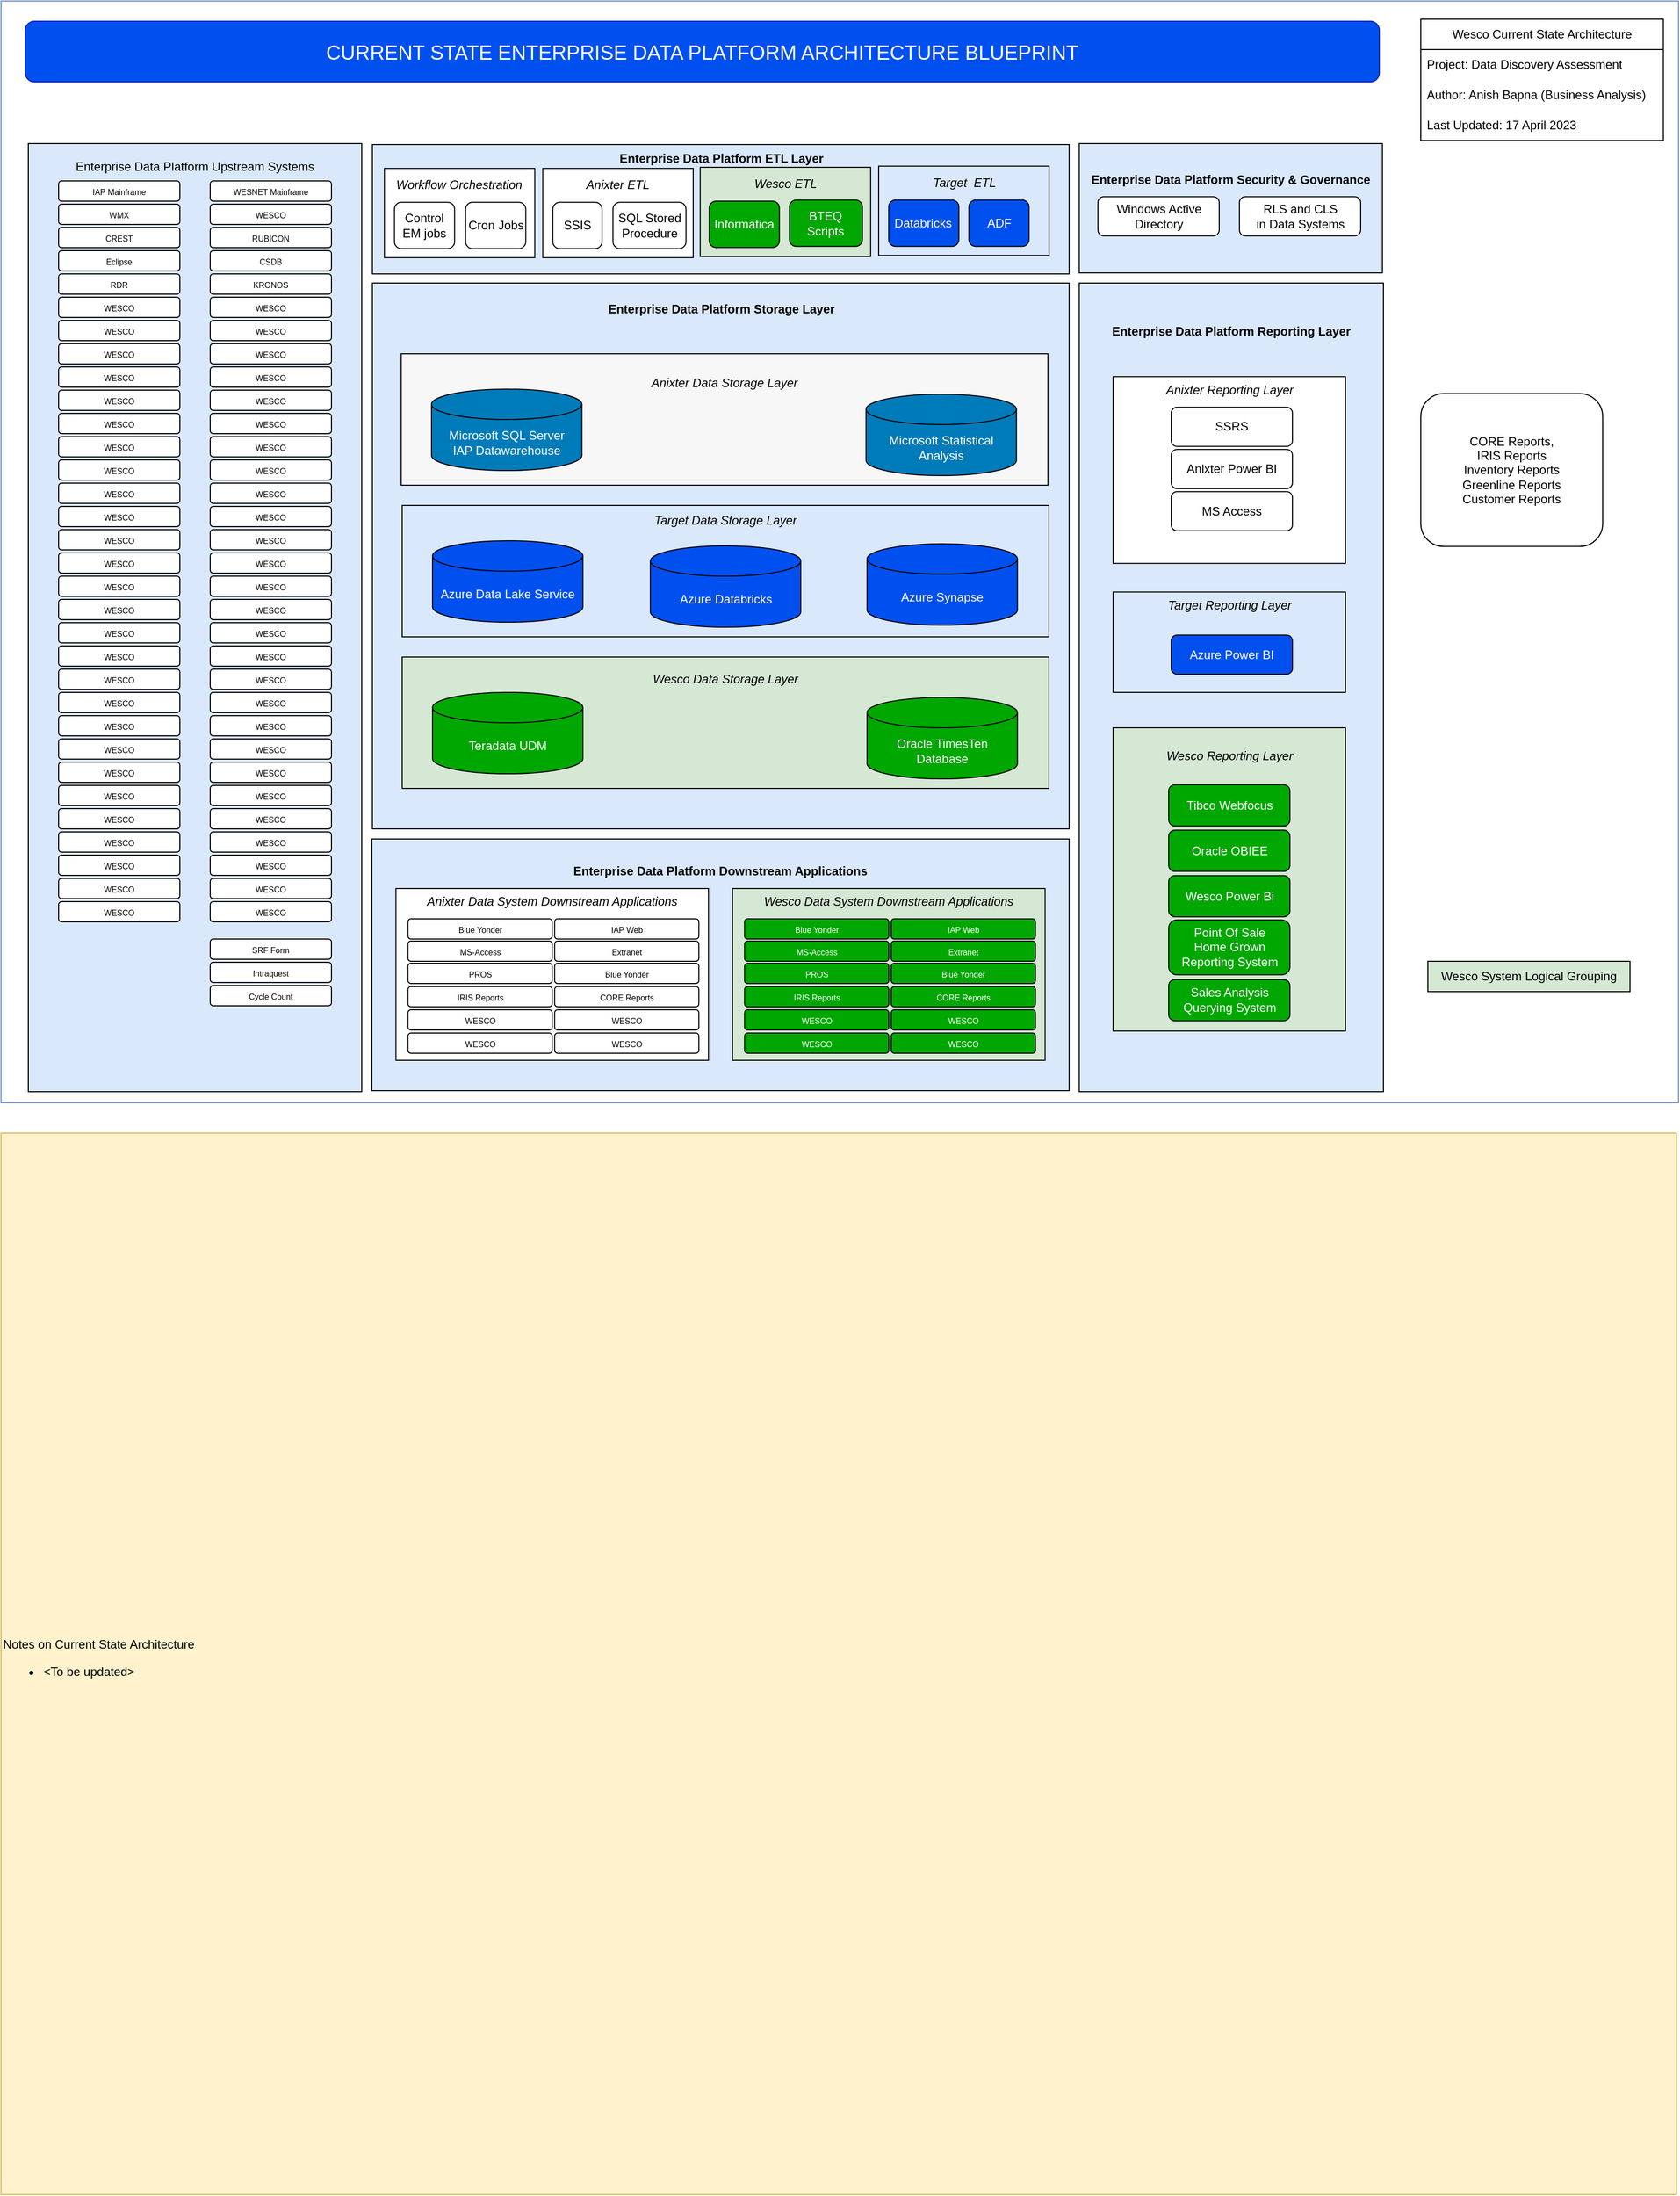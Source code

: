 <mxfile version="21.1.8" type="github" pages="2">
  <diagram name="Page-1" id="ji-dvn0qjL40lko-ON4k">
    <mxGraphModel dx="2614" dy="1127" grid="1" gridSize="10" guides="1" tooltips="1" connect="1" arrows="1" fold="1" page="1" pageScale="1" pageWidth="850" pageHeight="1100" math="0" shadow="0">
      <root>
        <mxCell id="0" />
        <mxCell id="1" parent="0" />
        <mxCell id="o0MfEB6f52l3Gd9McWNE-3" value="" style="rounded=0;whiteSpace=wrap;html=1;fillColor=#FFFFFF;strokeColor=#6c8ebf;" vertex="1" parent="1">
          <mxGeometry x="-838" width="1660" height="1090" as="geometry" />
        </mxCell>
        <mxCell id="LwUS36X5Wv06FeCUHuJ4-85" value="Wesco Current State Architecture" style="swimlane;fontStyle=0;childLayout=stackLayout;horizontal=1;startSize=30;horizontalStack=0;resizeParent=1;resizeParentMax=0;resizeLast=0;collapsible=1;marginBottom=0;whiteSpace=wrap;html=1;" vertex="1" parent="1">
          <mxGeometry x="567" y="18" width="240" height="120" as="geometry" />
        </mxCell>
        <mxCell id="LwUS36X5Wv06FeCUHuJ4-86" value="Project: Data Discovery Assessment" style="text;strokeColor=none;fillColor=none;align=left;verticalAlign=middle;spacingLeft=4;spacingRight=4;overflow=hidden;points=[[0,0.5],[1,0.5]];portConstraint=eastwest;rotatable=0;whiteSpace=wrap;html=1;" vertex="1" parent="LwUS36X5Wv06FeCUHuJ4-85">
          <mxGeometry y="30" width="240" height="30" as="geometry" />
        </mxCell>
        <mxCell id="LwUS36X5Wv06FeCUHuJ4-87" value="Author: Anish Bapna (Business Analysis)" style="text;strokeColor=none;fillColor=none;align=left;verticalAlign=middle;spacingLeft=4;spacingRight=4;overflow=hidden;points=[[0,0.5],[1,0.5]];portConstraint=eastwest;rotatable=0;whiteSpace=wrap;html=1;" vertex="1" parent="LwUS36X5Wv06FeCUHuJ4-85">
          <mxGeometry y="60" width="240" height="30" as="geometry" />
        </mxCell>
        <mxCell id="LwUS36X5Wv06FeCUHuJ4-88" value="Last Updated: 17 April 2023" style="text;strokeColor=none;fillColor=none;align=left;verticalAlign=middle;spacingLeft=4;spacingRight=4;overflow=hidden;points=[[0,0.5],[1,0.5]];portConstraint=eastwest;rotatable=0;whiteSpace=wrap;html=1;" vertex="1" parent="LwUS36X5Wv06FeCUHuJ4-85">
          <mxGeometry y="90" width="240" height="30" as="geometry" />
        </mxCell>
        <mxCell id="LwUS36X5Wv06FeCUHuJ4-109" value="Notes on Current State Architecture&lt;br&gt;&lt;ul&gt;&lt;li&gt;&amp;lt;To be updated&amp;gt;&lt;/li&gt;&lt;/ul&gt;" style="rounded=0;whiteSpace=wrap;html=1;align=left;fillColor=#fff2cc;strokeColor=#d6b656;" vertex="1" parent="1">
          <mxGeometry x="-838" y="1120" width="1658" height="1050" as="geometry" />
        </mxCell>
        <mxCell id="o0MfEB6f52l3Gd9McWNE-4" value="" style="group;fillColor=#FFFFFF;" vertex="1" connectable="0" parent="1">
          <mxGeometry x="-811" y="141" width="1585" height="938" as="geometry" />
        </mxCell>
        <mxCell id="TrwFLLRDorfKgAdVW_bD-268" value="&lt;b&gt;Enterprise Data Platform Security &amp;amp; Governance&lt;br&gt;&lt;br&gt;&lt;br&gt;&lt;br&gt;&lt;br&gt;&lt;/b&gt;" style="rounded=0;whiteSpace=wrap;html=1;fillColor=#DAE8FC;" parent="o0MfEB6f52l3Gd9McWNE-4" vertex="1">
          <mxGeometry x="1040" width="300" height="128" as="geometry" />
        </mxCell>
        <mxCell id="TrwFLLRDorfKgAdVW_bD-261" value="&lt;b&gt;Enterprise Data Platform Storage Layer&lt;br&gt;&lt;br&gt;&lt;br&gt;&lt;br&gt;&lt;br&gt;&lt;br&gt;&lt;br&gt;&lt;br&gt;&lt;br&gt;&lt;br&gt;&lt;br&gt;&lt;br&gt;&lt;br&gt;&lt;br&gt;&lt;br&gt;&lt;br&gt;&lt;br&gt;&lt;br&gt;&lt;br&gt;&lt;br&gt;&lt;br&gt;&lt;br&gt;&lt;br&gt;&lt;br&gt;&lt;br&gt;&lt;br&gt;&lt;br&gt;&lt;br&gt;&lt;br&gt;&lt;br&gt;&lt;br&gt;&lt;br&gt;&lt;br&gt;&lt;br&gt;&lt;br&gt;&lt;/b&gt;" style="rounded=0;whiteSpace=wrap;html=1;fillColor=#DAE8FC;" parent="o0MfEB6f52l3Gd9McWNE-4" vertex="1">
          <mxGeometry x="340.5" y="138" width="689.5" height="540" as="geometry" />
        </mxCell>
        <mxCell id="TrwFLLRDorfKgAdVW_bD-265" value="Enterprise Data Platform Upstream Systems&lt;br&gt;&lt;br&gt;&lt;br&gt;&lt;br&gt;&lt;br&gt;&lt;br&gt;&lt;br&gt;&lt;br&gt;&lt;br&gt;&lt;br&gt;&lt;br&gt;&lt;br&gt;&lt;br&gt;&lt;br&gt;&lt;br&gt;&lt;br&gt;&lt;br&gt;&lt;br&gt;&lt;br&gt;&lt;br&gt;&lt;br&gt;&lt;br&gt;&lt;br&gt;&lt;br&gt;&lt;br&gt;&lt;br&gt;&lt;br&gt;&lt;br&gt;&lt;br&gt;&lt;br&gt;&lt;br&gt;&lt;br&gt;&lt;br&gt;&lt;br&gt;&lt;br&gt;&lt;br&gt;&lt;br&gt;&lt;br&gt;&lt;br&gt;&lt;br&gt;&lt;br&gt;&lt;br&gt;&lt;br&gt;&lt;br&gt;&lt;br&gt;&lt;br&gt;&lt;br&gt;&lt;br&gt;&lt;br&gt;&lt;br&gt;&lt;br&gt;&lt;br&gt;&lt;br&gt;&lt;br&gt;&lt;br&gt;&lt;br&gt;&lt;br&gt;&lt;br&gt;&lt;br&gt;&lt;br&gt;&lt;br&gt;&lt;br&gt;&lt;br&gt;" style="rounded=0;whiteSpace=wrap;html=1;fillColor=#DAE8FC;" parent="o0MfEB6f52l3Gd9McWNE-4" vertex="1">
          <mxGeometry width="330" height="938" as="geometry" />
        </mxCell>
        <mxCell id="sN8kw6bikd-ZLt6cQEY8-3" value="&lt;font style=&quot;font-size: 8px;&quot;&gt;IAP Mainframe&lt;/font&gt;" style="rounded=1;whiteSpace=wrap;html=1;" parent="o0MfEB6f52l3Gd9McWNE-4" vertex="1">
          <mxGeometry x="30" y="37" width="120" height="20" as="geometry" />
        </mxCell>
        <mxCell id="TrwFLLRDorfKgAdVW_bD-1" value="&lt;font style=&quot;font-size: 8px;&quot;&gt;WMX&lt;/font&gt;" style="rounded=1;whiteSpace=wrap;html=1;" parent="o0MfEB6f52l3Gd9McWNE-4" vertex="1">
          <mxGeometry x="30" y="60" width="120" height="20" as="geometry" />
        </mxCell>
        <mxCell id="TrwFLLRDorfKgAdVW_bD-2" value="&lt;font style=&quot;font-size: 8px;&quot;&gt;CREST&lt;/font&gt;" style="rounded=1;whiteSpace=wrap;html=1;" parent="o0MfEB6f52l3Gd9McWNE-4" vertex="1">
          <mxGeometry x="30" y="83" width="120" height="20" as="geometry" />
        </mxCell>
        <mxCell id="TrwFLLRDorfKgAdVW_bD-3" value="&lt;font style=&quot;font-size: 8px;&quot;&gt;Eclipse&lt;/font&gt;" style="rounded=1;whiteSpace=wrap;html=1;" parent="o0MfEB6f52l3Gd9McWNE-4" vertex="1">
          <mxGeometry x="30" y="106" width="120" height="20" as="geometry" />
        </mxCell>
        <mxCell id="TrwFLLRDorfKgAdVW_bD-4" value="&lt;font style=&quot;font-size: 8px;&quot;&gt;RDR&lt;/font&gt;" style="rounded=1;whiteSpace=wrap;html=1;" parent="o0MfEB6f52l3Gd9McWNE-4" vertex="1">
          <mxGeometry x="30" y="129" width="120" height="20" as="geometry" />
        </mxCell>
        <mxCell id="TrwFLLRDorfKgAdVW_bD-5" value="&lt;font style=&quot;font-size: 8px;&quot;&gt;WESCO&lt;/font&gt;" style="rounded=1;whiteSpace=wrap;html=1;" parent="o0MfEB6f52l3Gd9McWNE-4" vertex="1">
          <mxGeometry x="30" y="152" width="120" height="20" as="geometry" />
        </mxCell>
        <mxCell id="TrwFLLRDorfKgAdVW_bD-6" value="&lt;font style=&quot;font-size: 8px;&quot;&gt;WESCO&lt;/font&gt;" style="rounded=1;whiteSpace=wrap;html=1;" parent="o0MfEB6f52l3Gd9McWNE-4" vertex="1">
          <mxGeometry x="30" y="175" width="120" height="20" as="geometry" />
        </mxCell>
        <mxCell id="TrwFLLRDorfKgAdVW_bD-7" value="&lt;font style=&quot;font-size: 8px;&quot;&gt;WESCO&lt;/font&gt;" style="rounded=1;whiteSpace=wrap;html=1;" parent="o0MfEB6f52l3Gd9McWNE-4" vertex="1">
          <mxGeometry x="30" y="198" width="120" height="20" as="geometry" />
        </mxCell>
        <mxCell id="TrwFLLRDorfKgAdVW_bD-8" value="&lt;font style=&quot;font-size: 8px;&quot;&gt;WESCO&lt;/font&gt;" style="rounded=1;whiteSpace=wrap;html=1;" parent="o0MfEB6f52l3Gd9McWNE-4" vertex="1">
          <mxGeometry x="30" y="221" width="120" height="20" as="geometry" />
        </mxCell>
        <mxCell id="TrwFLLRDorfKgAdVW_bD-9" value="&lt;font style=&quot;font-size: 8px;&quot;&gt;WESCO&lt;/font&gt;" style="rounded=1;whiteSpace=wrap;html=1;" parent="o0MfEB6f52l3Gd9McWNE-4" vertex="1">
          <mxGeometry x="30" y="244" width="120" height="20" as="geometry" />
        </mxCell>
        <mxCell id="TrwFLLRDorfKgAdVW_bD-10" value="&lt;font style=&quot;font-size: 8px;&quot;&gt;WESCO&lt;/font&gt;" style="rounded=1;whiteSpace=wrap;html=1;" parent="o0MfEB6f52l3Gd9McWNE-4" vertex="1">
          <mxGeometry x="30" y="267" width="120" height="20" as="geometry" />
        </mxCell>
        <mxCell id="TrwFLLRDorfKgAdVW_bD-11" value="&lt;font style=&quot;font-size: 8px;&quot;&gt;WESCO&lt;/font&gt;" style="rounded=1;whiteSpace=wrap;html=1;" parent="o0MfEB6f52l3Gd9McWNE-4" vertex="1">
          <mxGeometry x="30" y="290" width="120" height="20" as="geometry" />
        </mxCell>
        <mxCell id="TrwFLLRDorfKgAdVW_bD-12" value="&lt;font style=&quot;font-size: 8px;&quot;&gt;WESCO&lt;/font&gt;" style="rounded=1;whiteSpace=wrap;html=1;" parent="o0MfEB6f52l3Gd9McWNE-4" vertex="1">
          <mxGeometry x="30" y="313" width="120" height="20" as="geometry" />
        </mxCell>
        <mxCell id="TrwFLLRDorfKgAdVW_bD-13" value="&lt;font style=&quot;font-size: 8px;&quot;&gt;WESCO&lt;/font&gt;" style="rounded=1;whiteSpace=wrap;html=1;" parent="o0MfEB6f52l3Gd9McWNE-4" vertex="1">
          <mxGeometry x="30" y="336" width="120" height="20" as="geometry" />
        </mxCell>
        <mxCell id="TrwFLLRDorfKgAdVW_bD-14" value="&lt;font style=&quot;font-size: 8px;&quot;&gt;WESCO&lt;/font&gt;" style="rounded=1;whiteSpace=wrap;html=1;" parent="o0MfEB6f52l3Gd9McWNE-4" vertex="1">
          <mxGeometry x="30" y="359" width="120" height="20" as="geometry" />
        </mxCell>
        <mxCell id="TrwFLLRDorfKgAdVW_bD-15" value="&lt;font style=&quot;font-size: 8px;&quot;&gt;WESCO&lt;/font&gt;" style="rounded=1;whiteSpace=wrap;html=1;" parent="o0MfEB6f52l3Gd9McWNE-4" vertex="1">
          <mxGeometry x="30" y="382" width="120" height="20" as="geometry" />
        </mxCell>
        <mxCell id="TrwFLLRDorfKgAdVW_bD-16" value="&lt;font style=&quot;font-size: 8px;&quot;&gt;WESCO&lt;/font&gt;" style="rounded=1;whiteSpace=wrap;html=1;" parent="o0MfEB6f52l3Gd9McWNE-4" vertex="1">
          <mxGeometry x="30" y="405" width="120" height="20" as="geometry" />
        </mxCell>
        <mxCell id="TrwFLLRDorfKgAdVW_bD-17" value="&lt;font style=&quot;font-size: 8px;&quot;&gt;WESCO&lt;/font&gt;" style="rounded=1;whiteSpace=wrap;html=1;" parent="o0MfEB6f52l3Gd9McWNE-4" vertex="1">
          <mxGeometry x="30" y="428" width="120" height="20" as="geometry" />
        </mxCell>
        <mxCell id="TrwFLLRDorfKgAdVW_bD-18" value="&lt;font style=&quot;font-size: 8px;&quot;&gt;WESCO&lt;/font&gt;" style="rounded=1;whiteSpace=wrap;html=1;" parent="o0MfEB6f52l3Gd9McWNE-4" vertex="1">
          <mxGeometry x="30" y="451" width="120" height="20" as="geometry" />
        </mxCell>
        <mxCell id="TrwFLLRDorfKgAdVW_bD-19" value="&lt;font style=&quot;font-size: 8px;&quot;&gt;WESCO&lt;/font&gt;" style="rounded=1;whiteSpace=wrap;html=1;" parent="o0MfEB6f52l3Gd9McWNE-4" vertex="1">
          <mxGeometry x="30" y="474" width="120" height="20" as="geometry" />
        </mxCell>
        <mxCell id="TrwFLLRDorfKgAdVW_bD-20" value="&lt;font style=&quot;font-size: 8px;&quot;&gt;WESCO&lt;/font&gt;" style="rounded=1;whiteSpace=wrap;html=1;" parent="o0MfEB6f52l3Gd9McWNE-4" vertex="1">
          <mxGeometry x="30" y="497" width="120" height="20" as="geometry" />
        </mxCell>
        <mxCell id="TrwFLLRDorfKgAdVW_bD-21" value="&lt;font style=&quot;font-size: 8px;&quot;&gt;WESCO&lt;/font&gt;" style="rounded=1;whiteSpace=wrap;html=1;" parent="o0MfEB6f52l3Gd9McWNE-4" vertex="1">
          <mxGeometry x="30" y="520" width="120" height="20" as="geometry" />
        </mxCell>
        <mxCell id="TrwFLLRDorfKgAdVW_bD-22" value="&lt;font style=&quot;font-size: 8px;&quot;&gt;WESCO&lt;/font&gt;" style="rounded=1;whiteSpace=wrap;html=1;" parent="o0MfEB6f52l3Gd9McWNE-4" vertex="1">
          <mxGeometry x="30" y="543" width="120" height="20" as="geometry" />
        </mxCell>
        <mxCell id="TrwFLLRDorfKgAdVW_bD-23" value="&lt;font style=&quot;font-size: 8px;&quot;&gt;WESCO&lt;/font&gt;" style="rounded=1;whiteSpace=wrap;html=1;" parent="o0MfEB6f52l3Gd9McWNE-4" vertex="1">
          <mxGeometry x="30" y="566" width="120" height="20" as="geometry" />
        </mxCell>
        <mxCell id="TrwFLLRDorfKgAdVW_bD-24" value="&lt;font style=&quot;font-size: 8px;&quot;&gt;WESCO&lt;/font&gt;" style="rounded=1;whiteSpace=wrap;html=1;" parent="o0MfEB6f52l3Gd9McWNE-4" vertex="1">
          <mxGeometry x="30" y="589" width="120" height="20" as="geometry" />
        </mxCell>
        <mxCell id="TrwFLLRDorfKgAdVW_bD-25" value="&lt;font style=&quot;font-size: 8px;&quot;&gt;WESCO&lt;/font&gt;" style="rounded=1;whiteSpace=wrap;html=1;" parent="o0MfEB6f52l3Gd9McWNE-4" vertex="1">
          <mxGeometry x="30" y="612" width="120" height="20" as="geometry" />
        </mxCell>
        <mxCell id="TrwFLLRDorfKgAdVW_bD-26" value="&lt;font style=&quot;font-size: 8px;&quot;&gt;WESCO&lt;/font&gt;" style="rounded=1;whiteSpace=wrap;html=1;" parent="o0MfEB6f52l3Gd9McWNE-4" vertex="1">
          <mxGeometry x="30" y="635" width="120" height="20" as="geometry" />
        </mxCell>
        <mxCell id="TrwFLLRDorfKgAdVW_bD-27" value="&lt;font style=&quot;font-size: 8px;&quot;&gt;WESCO&lt;/font&gt;" style="rounded=1;whiteSpace=wrap;html=1;" parent="o0MfEB6f52l3Gd9McWNE-4" vertex="1">
          <mxGeometry x="30" y="658" width="120" height="20" as="geometry" />
        </mxCell>
        <mxCell id="TrwFLLRDorfKgAdVW_bD-28" value="&lt;font style=&quot;font-size: 8px;&quot;&gt;WESCO&lt;/font&gt;" style="rounded=1;whiteSpace=wrap;html=1;" parent="o0MfEB6f52l3Gd9McWNE-4" vertex="1">
          <mxGeometry x="30" y="681" width="120" height="20" as="geometry" />
        </mxCell>
        <mxCell id="TrwFLLRDorfKgAdVW_bD-29" value="&lt;font style=&quot;font-size: 8px;&quot;&gt;WESCO&lt;/font&gt;" style="rounded=1;whiteSpace=wrap;html=1;" parent="o0MfEB6f52l3Gd9McWNE-4" vertex="1">
          <mxGeometry x="30" y="704" width="120" height="20" as="geometry" />
        </mxCell>
        <mxCell id="TrwFLLRDorfKgAdVW_bD-30" value="&lt;font style=&quot;font-size: 8px;&quot;&gt;WESCO&lt;/font&gt;" style="rounded=1;whiteSpace=wrap;html=1;" parent="o0MfEB6f52l3Gd9McWNE-4" vertex="1">
          <mxGeometry x="30" y="727" width="120" height="20" as="geometry" />
        </mxCell>
        <mxCell id="TrwFLLRDorfKgAdVW_bD-31" value="&lt;font style=&quot;font-size: 8px;&quot;&gt;WESCO&lt;/font&gt;" style="rounded=1;whiteSpace=wrap;html=1;" parent="o0MfEB6f52l3Gd9McWNE-4" vertex="1">
          <mxGeometry x="30" y="750" width="120" height="20" as="geometry" />
        </mxCell>
        <mxCell id="TrwFLLRDorfKgAdVW_bD-32" value="&lt;font style=&quot;font-size: 8px;&quot;&gt;WESNET Mainframe&lt;/font&gt;" style="rounded=1;whiteSpace=wrap;html=1;" parent="o0MfEB6f52l3Gd9McWNE-4" vertex="1">
          <mxGeometry x="180" y="37" width="120" height="20" as="geometry" />
        </mxCell>
        <mxCell id="TrwFLLRDorfKgAdVW_bD-33" value="&lt;font style=&quot;font-size: 8px;&quot;&gt;WESCO&lt;/font&gt;" style="rounded=1;whiteSpace=wrap;html=1;" parent="o0MfEB6f52l3Gd9McWNE-4" vertex="1">
          <mxGeometry x="180" y="60" width="120" height="20" as="geometry" />
        </mxCell>
        <mxCell id="TrwFLLRDorfKgAdVW_bD-34" value="&lt;font style=&quot;font-size: 8px;&quot;&gt;RUBICON&lt;/font&gt;" style="rounded=1;whiteSpace=wrap;html=1;" parent="o0MfEB6f52l3Gd9McWNE-4" vertex="1">
          <mxGeometry x="180" y="83" width="120" height="20" as="geometry" />
        </mxCell>
        <mxCell id="TrwFLLRDorfKgAdVW_bD-35" value="&lt;font style=&quot;font-size: 8px;&quot;&gt;CSDB&lt;/font&gt;" style="rounded=1;whiteSpace=wrap;html=1;" parent="o0MfEB6f52l3Gd9McWNE-4" vertex="1">
          <mxGeometry x="180" y="106" width="120" height="20" as="geometry" />
        </mxCell>
        <mxCell id="TrwFLLRDorfKgAdVW_bD-36" value="&lt;font style=&quot;font-size: 8px;&quot;&gt;KRONOS&lt;/font&gt;" style="rounded=1;whiteSpace=wrap;html=1;" parent="o0MfEB6f52l3Gd9McWNE-4" vertex="1">
          <mxGeometry x="180" y="129" width="120" height="20" as="geometry" />
        </mxCell>
        <mxCell id="TrwFLLRDorfKgAdVW_bD-37" value="&lt;font style=&quot;font-size: 8px;&quot;&gt;WESCO&lt;/font&gt;" style="rounded=1;whiteSpace=wrap;html=1;" parent="o0MfEB6f52l3Gd9McWNE-4" vertex="1">
          <mxGeometry x="180" y="152" width="120" height="20" as="geometry" />
        </mxCell>
        <mxCell id="TrwFLLRDorfKgAdVW_bD-38" value="&lt;font style=&quot;font-size: 8px;&quot;&gt;WESCO&lt;/font&gt;" style="rounded=1;whiteSpace=wrap;html=1;" parent="o0MfEB6f52l3Gd9McWNE-4" vertex="1">
          <mxGeometry x="180" y="175" width="120" height="20" as="geometry" />
        </mxCell>
        <mxCell id="TrwFLLRDorfKgAdVW_bD-39" value="&lt;font style=&quot;font-size: 8px;&quot;&gt;WESCO&lt;/font&gt;" style="rounded=1;whiteSpace=wrap;html=1;" parent="o0MfEB6f52l3Gd9McWNE-4" vertex="1">
          <mxGeometry x="180" y="198" width="120" height="20" as="geometry" />
        </mxCell>
        <mxCell id="TrwFLLRDorfKgAdVW_bD-40" value="&lt;font style=&quot;font-size: 8px;&quot;&gt;WESCO&lt;/font&gt;" style="rounded=1;whiteSpace=wrap;html=1;" parent="o0MfEB6f52l3Gd9McWNE-4" vertex="1">
          <mxGeometry x="180" y="221" width="120" height="20" as="geometry" />
        </mxCell>
        <mxCell id="TrwFLLRDorfKgAdVW_bD-41" value="&lt;font style=&quot;font-size: 8px;&quot;&gt;WESCO&lt;/font&gt;" style="rounded=1;whiteSpace=wrap;html=1;" parent="o0MfEB6f52l3Gd9McWNE-4" vertex="1">
          <mxGeometry x="180" y="244" width="120" height="20" as="geometry" />
        </mxCell>
        <mxCell id="TrwFLLRDorfKgAdVW_bD-42" value="&lt;font style=&quot;font-size: 8px;&quot;&gt;WESCO&lt;/font&gt;" style="rounded=1;whiteSpace=wrap;html=1;" parent="o0MfEB6f52l3Gd9McWNE-4" vertex="1">
          <mxGeometry x="180" y="267" width="120" height="20" as="geometry" />
        </mxCell>
        <mxCell id="TrwFLLRDorfKgAdVW_bD-43" value="&lt;font style=&quot;font-size: 8px;&quot;&gt;WESCO&lt;/font&gt;" style="rounded=1;whiteSpace=wrap;html=1;" parent="o0MfEB6f52l3Gd9McWNE-4" vertex="1">
          <mxGeometry x="180" y="290" width="120" height="20" as="geometry" />
        </mxCell>
        <mxCell id="TrwFLLRDorfKgAdVW_bD-44" value="&lt;font style=&quot;font-size: 8px;&quot;&gt;WESCO&lt;/font&gt;" style="rounded=1;whiteSpace=wrap;html=1;" parent="o0MfEB6f52l3Gd9McWNE-4" vertex="1">
          <mxGeometry x="180" y="313" width="120" height="20" as="geometry" />
        </mxCell>
        <mxCell id="TrwFLLRDorfKgAdVW_bD-45" value="&lt;font style=&quot;font-size: 8px;&quot;&gt;WESCO&lt;/font&gt;" style="rounded=1;whiteSpace=wrap;html=1;" parent="o0MfEB6f52l3Gd9McWNE-4" vertex="1">
          <mxGeometry x="180" y="336" width="120" height="20" as="geometry" />
        </mxCell>
        <mxCell id="TrwFLLRDorfKgAdVW_bD-46" value="&lt;font style=&quot;font-size: 8px;&quot;&gt;WESCO&lt;/font&gt;" style="rounded=1;whiteSpace=wrap;html=1;" parent="o0MfEB6f52l3Gd9McWNE-4" vertex="1">
          <mxGeometry x="180" y="359" width="120" height="20" as="geometry" />
        </mxCell>
        <mxCell id="TrwFLLRDorfKgAdVW_bD-47" value="&lt;font style=&quot;font-size: 8px;&quot;&gt;WESCO&lt;/font&gt;" style="rounded=1;whiteSpace=wrap;html=1;" parent="o0MfEB6f52l3Gd9McWNE-4" vertex="1">
          <mxGeometry x="180" y="382" width="120" height="20" as="geometry" />
        </mxCell>
        <mxCell id="TrwFLLRDorfKgAdVW_bD-48" value="&lt;font style=&quot;font-size: 8px;&quot;&gt;WESCO&lt;/font&gt;" style="rounded=1;whiteSpace=wrap;html=1;" parent="o0MfEB6f52l3Gd9McWNE-4" vertex="1">
          <mxGeometry x="180" y="405" width="120" height="20" as="geometry" />
        </mxCell>
        <mxCell id="TrwFLLRDorfKgAdVW_bD-49" value="&lt;font style=&quot;font-size: 8px;&quot;&gt;WESCO&lt;/font&gt;" style="rounded=1;whiteSpace=wrap;html=1;" parent="o0MfEB6f52l3Gd9McWNE-4" vertex="1">
          <mxGeometry x="180" y="428" width="120" height="20" as="geometry" />
        </mxCell>
        <mxCell id="TrwFLLRDorfKgAdVW_bD-50" value="&lt;font style=&quot;font-size: 8px;&quot;&gt;WESCO&lt;/font&gt;" style="rounded=1;whiteSpace=wrap;html=1;" parent="o0MfEB6f52l3Gd9McWNE-4" vertex="1">
          <mxGeometry x="180" y="451" width="120" height="20" as="geometry" />
        </mxCell>
        <mxCell id="TrwFLLRDorfKgAdVW_bD-51" value="&lt;font style=&quot;font-size: 8px;&quot;&gt;WESCO&lt;/font&gt;" style="rounded=1;whiteSpace=wrap;html=1;" parent="o0MfEB6f52l3Gd9McWNE-4" vertex="1">
          <mxGeometry x="180" y="474" width="120" height="20" as="geometry" />
        </mxCell>
        <mxCell id="TrwFLLRDorfKgAdVW_bD-52" value="&lt;font style=&quot;font-size: 8px;&quot;&gt;WESCO&lt;/font&gt;" style="rounded=1;whiteSpace=wrap;html=1;" parent="o0MfEB6f52l3Gd9McWNE-4" vertex="1">
          <mxGeometry x="180" y="497" width="120" height="20" as="geometry" />
        </mxCell>
        <mxCell id="TrwFLLRDorfKgAdVW_bD-53" value="&lt;font style=&quot;font-size: 8px;&quot;&gt;WESCO&lt;/font&gt;" style="rounded=1;whiteSpace=wrap;html=1;" parent="o0MfEB6f52l3Gd9McWNE-4" vertex="1">
          <mxGeometry x="180" y="520" width="120" height="20" as="geometry" />
        </mxCell>
        <mxCell id="TrwFLLRDorfKgAdVW_bD-54" value="&lt;font style=&quot;font-size: 8px;&quot;&gt;WESCO&lt;/font&gt;" style="rounded=1;whiteSpace=wrap;html=1;" parent="o0MfEB6f52l3Gd9McWNE-4" vertex="1">
          <mxGeometry x="180" y="543" width="120" height="20" as="geometry" />
        </mxCell>
        <mxCell id="TrwFLLRDorfKgAdVW_bD-55" value="&lt;font style=&quot;font-size: 8px;&quot;&gt;WESCO&lt;/font&gt;" style="rounded=1;whiteSpace=wrap;html=1;" parent="o0MfEB6f52l3Gd9McWNE-4" vertex="1">
          <mxGeometry x="180" y="566" width="120" height="20" as="geometry" />
        </mxCell>
        <mxCell id="TrwFLLRDorfKgAdVW_bD-56" value="&lt;font style=&quot;font-size: 8px;&quot;&gt;WESCO&lt;/font&gt;" style="rounded=1;whiteSpace=wrap;html=1;" parent="o0MfEB6f52l3Gd9McWNE-4" vertex="1">
          <mxGeometry x="180" y="589" width="120" height="20" as="geometry" />
        </mxCell>
        <mxCell id="TrwFLLRDorfKgAdVW_bD-57" value="&lt;font style=&quot;font-size: 8px;&quot;&gt;WESCO&lt;/font&gt;" style="rounded=1;whiteSpace=wrap;html=1;" parent="o0MfEB6f52l3Gd9McWNE-4" vertex="1">
          <mxGeometry x="180" y="612" width="120" height="20" as="geometry" />
        </mxCell>
        <mxCell id="TrwFLLRDorfKgAdVW_bD-58" value="&lt;font style=&quot;font-size: 8px;&quot;&gt;WESCO&lt;/font&gt;" style="rounded=1;whiteSpace=wrap;html=1;" parent="o0MfEB6f52l3Gd9McWNE-4" vertex="1">
          <mxGeometry x="180" y="635" width="120" height="20" as="geometry" />
        </mxCell>
        <mxCell id="TrwFLLRDorfKgAdVW_bD-59" value="&lt;font style=&quot;font-size: 8px;&quot;&gt;WESCO&lt;/font&gt;" style="rounded=1;whiteSpace=wrap;html=1;" parent="o0MfEB6f52l3Gd9McWNE-4" vertex="1">
          <mxGeometry x="180" y="658" width="120" height="20" as="geometry" />
        </mxCell>
        <mxCell id="TrwFLLRDorfKgAdVW_bD-60" value="&lt;font style=&quot;font-size: 8px;&quot;&gt;WESCO&lt;/font&gt;" style="rounded=1;whiteSpace=wrap;html=1;" parent="o0MfEB6f52l3Gd9McWNE-4" vertex="1">
          <mxGeometry x="180" y="681" width="120" height="20" as="geometry" />
        </mxCell>
        <mxCell id="TrwFLLRDorfKgAdVW_bD-61" value="&lt;font style=&quot;font-size: 8px;&quot;&gt;WESCO&lt;/font&gt;" style="rounded=1;whiteSpace=wrap;html=1;" parent="o0MfEB6f52l3Gd9McWNE-4" vertex="1">
          <mxGeometry x="180" y="704" width="120" height="20" as="geometry" />
        </mxCell>
        <mxCell id="TrwFLLRDorfKgAdVW_bD-62" value="&lt;font style=&quot;font-size: 8px;&quot;&gt;WESCO&lt;/font&gt;" style="rounded=1;whiteSpace=wrap;html=1;" parent="o0MfEB6f52l3Gd9McWNE-4" vertex="1">
          <mxGeometry x="180" y="727" width="120" height="20" as="geometry" />
        </mxCell>
        <mxCell id="TrwFLLRDorfKgAdVW_bD-63" value="&lt;font style=&quot;font-size: 8px;&quot;&gt;WESCO&lt;/font&gt;" style="rounded=1;whiteSpace=wrap;html=1;" parent="o0MfEB6f52l3Gd9McWNE-4" vertex="1">
          <mxGeometry x="180" y="750" width="120" height="20" as="geometry" />
        </mxCell>
        <mxCell id="TrwFLLRDorfKgAdVW_bD-201" value="&lt;font style=&quot;font-size: 8px;&quot;&gt;SRF Form&lt;/font&gt;" style="rounded=1;whiteSpace=wrap;html=1;" parent="o0MfEB6f52l3Gd9McWNE-4" vertex="1">
          <mxGeometry x="180" y="787" width="120" height="20" as="geometry" />
        </mxCell>
        <mxCell id="TrwFLLRDorfKgAdVW_bD-202" value="&lt;font style=&quot;font-size: 8px;&quot;&gt;Intraquest&lt;/font&gt;" style="rounded=1;whiteSpace=wrap;html=1;" parent="o0MfEB6f52l3Gd9McWNE-4" vertex="1">
          <mxGeometry x="180" y="810" width="120" height="20" as="geometry" />
        </mxCell>
        <mxCell id="TrwFLLRDorfKgAdVW_bD-203" value="&lt;font style=&quot;font-size: 8px;&quot;&gt;Cycle Count&lt;/font&gt;" style="rounded=1;whiteSpace=wrap;html=1;" parent="o0MfEB6f52l3Gd9McWNE-4" vertex="1">
          <mxGeometry x="180" y="833" width="120" height="20" as="geometry" />
        </mxCell>
        <mxCell id="LwUS36X5Wv06FeCUHuJ4-60" value="" style="group" vertex="1" connectable="0" parent="o0MfEB6f52l3Gd9McWNE-4">
          <mxGeometry x="340" y="668" width="690" height="269" as="geometry" />
        </mxCell>
        <mxCell id="LwUS36X5Wv06FeCUHuJ4-59" value="&lt;b&gt;Enterprise Data Platform Downstream Applications&lt;/b&gt;&lt;br&gt;&lt;br&gt;&lt;br&gt;&lt;br&gt;&lt;br&gt;&lt;br&gt;&lt;br&gt;&lt;br&gt;&lt;br&gt;&lt;br&gt;&lt;br&gt;&lt;br&gt;&lt;br&gt;&lt;br&gt;" style="rounded=0;whiteSpace=wrap;html=1;fillColor=#DAE8FC;" vertex="1" parent="LwUS36X5Wv06FeCUHuJ4-60">
          <mxGeometry y="20" width="690" height="249" as="geometry" />
        </mxCell>
        <mxCell id="LwUS36X5Wv06FeCUHuJ4-44" value="" style="group" vertex="1" connectable="0" parent="LwUS36X5Wv06FeCUHuJ4-60">
          <mxGeometry x="23.793" y="69" width="309.31" height="170" as="geometry" />
        </mxCell>
        <mxCell id="LwUS36X5Wv06FeCUHuJ4-43" value="&lt;i&gt;Anixter Data System Downstream Applications&lt;/i&gt;&lt;br&gt;&lt;br&gt;&lt;br&gt;&lt;br&gt;&lt;br&gt;&lt;br&gt;&lt;br&gt;&lt;br&gt;&lt;br&gt;&lt;br&gt;&lt;br&gt;" style="rounded=0;whiteSpace=wrap;html=1;" vertex="1" parent="LwUS36X5Wv06FeCUHuJ4-44">
          <mxGeometry width="309.31" height="170" as="geometry" />
        </mxCell>
        <mxCell id="TrwFLLRDorfKgAdVW_bD-196" value="&lt;font style=&quot;font-size: 8px;&quot;&gt;Blue Yonder&lt;/font&gt;" style="rounded=1;whiteSpace=wrap;html=1;" parent="LwUS36X5Wv06FeCUHuJ4-44" vertex="1">
          <mxGeometry x="11.897" y="30" width="142.759" height="20" as="geometry" />
        </mxCell>
        <mxCell id="TrwFLLRDorfKgAdVW_bD-197" value="&lt;font style=&quot;font-size: 8px;&quot;&gt;IAP Web&lt;/font&gt;" style="rounded=1;whiteSpace=wrap;html=1;" parent="LwUS36X5Wv06FeCUHuJ4-44" vertex="1">
          <mxGeometry x="157.034" y="30" width="142.759" height="20" as="geometry" />
        </mxCell>
        <mxCell id="TrwFLLRDorfKgAdVW_bD-198" value="&lt;font style=&quot;font-size: 8px;&quot;&gt;MS-Access&lt;/font&gt;" style="rounded=1;whiteSpace=wrap;html=1;" parent="LwUS36X5Wv06FeCUHuJ4-44" vertex="1">
          <mxGeometry x="11.897" y="52" width="142.759" height="20" as="geometry" />
        </mxCell>
        <mxCell id="TrwFLLRDorfKgAdVW_bD-199" value="&lt;font style=&quot;font-size: 8px;&quot;&gt;PROS&lt;/font&gt;" style="rounded=1;whiteSpace=wrap;html=1;" parent="LwUS36X5Wv06FeCUHuJ4-44" vertex="1">
          <mxGeometry x="11.897" y="74" width="142.759" height="20" as="geometry" />
        </mxCell>
        <mxCell id="TrwFLLRDorfKgAdVW_bD-200" value="&lt;font style=&quot;font-size: 8px;&quot;&gt;Extranet&lt;/font&gt;" style="rounded=1;whiteSpace=wrap;html=1;" parent="LwUS36X5Wv06FeCUHuJ4-44" vertex="1">
          <mxGeometry x="157.034" y="52" width="142.759" height="20" as="geometry" />
        </mxCell>
        <object label="&lt;font style=&quot;font-size: 8px;&quot;&gt;IRIS Reports&lt;/font&gt;" Info="IRIS Reports is very important for Warehouse Management. These are used by internal warehouse management team as well as some reports directly goto customers. The files for IRIS reports are built in SSRS. The stored procedures are used to built the data and then the SSRS is used to create the reports as well as it is used to send it. The reports are triggered through Control-EM jobs. A total of 2423 reports are present in SSRS." id="TrwFLLRDorfKgAdVW_bD-204">
          <mxCell style="rounded=1;whiteSpace=wrap;html=1;" parent="LwUS36X5Wv06FeCUHuJ4-44" vertex="1">
            <mxGeometry x="11.897" y="97" width="142.759" height="20" as="geometry" />
          </mxCell>
        </object>
        <mxCell id="TrwFLLRDorfKgAdVW_bD-205" value="&lt;font style=&quot;font-size: 8px;&quot;&gt;CORE Reports&lt;/font&gt;" style="rounded=1;whiteSpace=wrap;html=1;" parent="LwUS36X5Wv06FeCUHuJ4-44" vertex="1">
          <mxGeometry x="157.034" y="97" width="142.759" height="20" as="geometry" />
        </mxCell>
        <mxCell id="TrwFLLRDorfKgAdVW_bD-206" value="&lt;font style=&quot;font-size: 8px;&quot;&gt;WESCO&lt;/font&gt;" style="rounded=1;whiteSpace=wrap;html=1;" parent="LwUS36X5Wv06FeCUHuJ4-44" vertex="1">
          <mxGeometry x="11.897" y="120" width="142.759" height="20" as="geometry" />
        </mxCell>
        <mxCell id="TrwFLLRDorfKgAdVW_bD-207" value="&lt;font style=&quot;font-size: 8px;&quot;&gt;WESCO&lt;/font&gt;" style="rounded=1;whiteSpace=wrap;html=1;" parent="LwUS36X5Wv06FeCUHuJ4-44" vertex="1">
          <mxGeometry x="157.034" y="120" width="142.759" height="20" as="geometry" />
        </mxCell>
        <mxCell id="TrwFLLRDorfKgAdVW_bD-208" value="&lt;font style=&quot;font-size: 8px;&quot;&gt;WESCO&lt;/font&gt;" style="rounded=1;whiteSpace=wrap;html=1;" parent="LwUS36X5Wv06FeCUHuJ4-44" vertex="1">
          <mxGeometry x="11.897" y="143" width="142.759" height="20" as="geometry" />
        </mxCell>
        <mxCell id="TrwFLLRDorfKgAdVW_bD-209" value="&lt;font style=&quot;font-size: 8px;&quot;&gt;WESCO&lt;/font&gt;" style="rounded=1;whiteSpace=wrap;html=1;" parent="LwUS36X5Wv06FeCUHuJ4-44" vertex="1">
          <mxGeometry x="157.034" y="143" width="142.759" height="20" as="geometry" />
        </mxCell>
        <mxCell id="TrwFLLRDorfKgAdVW_bD-234" value="&lt;font style=&quot;font-size: 8px;&quot;&gt;Blue Yonder&lt;/font&gt;" style="rounded=1;whiteSpace=wrap;html=1;" parent="LwUS36X5Wv06FeCUHuJ4-44" vertex="1">
          <mxGeometry x="157.034" y="74" width="142.759" height="20" as="geometry" />
        </mxCell>
        <mxCell id="LwUS36X5Wv06FeCUHuJ4-45" value="" style="group" vertex="1" connectable="0" parent="LwUS36X5Wv06FeCUHuJ4-60">
          <mxGeometry x="356.897" y="69" width="309.31" height="170" as="geometry" />
        </mxCell>
        <mxCell id="LwUS36X5Wv06FeCUHuJ4-46" value="&lt;i&gt;Wesco Data System Downstream Applications&lt;/i&gt;&lt;br&gt;&lt;br&gt;&lt;br&gt;&lt;br&gt;&lt;br&gt;&lt;br&gt;&lt;br&gt;&lt;br&gt;&lt;br&gt;&lt;br&gt;&lt;br&gt;" style="rounded=0;whiteSpace=wrap;html=1;fillColor=#D5E8D4;" vertex="1" parent="LwUS36X5Wv06FeCUHuJ4-45">
          <mxGeometry width="309.31" height="170" as="geometry" />
        </mxCell>
        <mxCell id="LwUS36X5Wv06FeCUHuJ4-47" value="&lt;font color=&quot;#ffffff&quot; style=&quot;font-size: 8px;&quot;&gt;Blue Yonder&lt;/font&gt;" style="rounded=1;whiteSpace=wrap;html=1;fillColor=#00A700;" vertex="1" parent="LwUS36X5Wv06FeCUHuJ4-45">
          <mxGeometry x="11.897" y="30" width="142.759" height="20" as="geometry" />
        </mxCell>
        <mxCell id="LwUS36X5Wv06FeCUHuJ4-48" value="&lt;font color=&quot;#ffffff&quot; style=&quot;font-size: 8px;&quot;&gt;IAP Web&lt;/font&gt;" style="rounded=1;whiteSpace=wrap;html=1;fillColor=#00A700;" vertex="1" parent="LwUS36X5Wv06FeCUHuJ4-45">
          <mxGeometry x="157.034" y="30" width="142.759" height="20" as="geometry" />
        </mxCell>
        <mxCell id="LwUS36X5Wv06FeCUHuJ4-49" value="&lt;font color=&quot;#ffffff&quot; style=&quot;font-size: 8px;&quot;&gt;MS-Access&lt;/font&gt;" style="rounded=1;whiteSpace=wrap;html=1;fillColor=#00A700;" vertex="1" parent="LwUS36X5Wv06FeCUHuJ4-45">
          <mxGeometry x="11.897" y="52" width="142.759" height="20" as="geometry" />
        </mxCell>
        <mxCell id="LwUS36X5Wv06FeCUHuJ4-50" value="&lt;font color=&quot;#ffffff&quot; style=&quot;font-size: 8px;&quot;&gt;PROS&lt;/font&gt;" style="rounded=1;whiteSpace=wrap;html=1;fillColor=#00A700;" vertex="1" parent="LwUS36X5Wv06FeCUHuJ4-45">
          <mxGeometry x="11.897" y="74" width="142.759" height="20" as="geometry" />
        </mxCell>
        <mxCell id="LwUS36X5Wv06FeCUHuJ4-51" value="&lt;font color=&quot;#ffffff&quot; style=&quot;font-size: 8px;&quot;&gt;Extranet&lt;/font&gt;" style="rounded=1;whiteSpace=wrap;html=1;fillColor=#00A700;" vertex="1" parent="LwUS36X5Wv06FeCUHuJ4-45">
          <mxGeometry x="157.034" y="52" width="142.759" height="20" as="geometry" />
        </mxCell>
        <object label="&lt;font color=&quot;#ffffff&quot; style=&quot;font-size: 8px;&quot;&gt;IRIS Reports&lt;/font&gt;" Info="IRIS Reports is very important for Warehouse Management. These are used by internal warehouse management team as well as some reports directly goto customers. The files for IRIS reports are built in SSRS. The stored procedures are used to built the data and then the SSRS is used to create the reports as well as it is used to send it. The reports are triggered through Control-EM jobs. A total of 2423 reports are present in SSRS." id="LwUS36X5Wv06FeCUHuJ4-52">
          <mxCell style="rounded=1;whiteSpace=wrap;html=1;fillColor=#00A700;" vertex="1" parent="LwUS36X5Wv06FeCUHuJ4-45">
            <mxGeometry x="11.897" y="97" width="142.759" height="20" as="geometry" />
          </mxCell>
        </object>
        <mxCell id="LwUS36X5Wv06FeCUHuJ4-53" value="&lt;font color=&quot;#ffffff&quot; style=&quot;font-size: 8px;&quot;&gt;CORE Reports&lt;/font&gt;" style="rounded=1;whiteSpace=wrap;html=1;fillColor=#00A700;" vertex="1" parent="LwUS36X5Wv06FeCUHuJ4-45">
          <mxGeometry x="157.034" y="97" width="142.759" height="20" as="geometry" />
        </mxCell>
        <mxCell id="LwUS36X5Wv06FeCUHuJ4-54" value="&lt;font color=&quot;#ffffff&quot; style=&quot;font-size: 8px;&quot;&gt;WESCO&lt;/font&gt;" style="rounded=1;whiteSpace=wrap;html=1;fillColor=#00A700;" vertex="1" parent="LwUS36X5Wv06FeCUHuJ4-45">
          <mxGeometry x="11.897" y="120" width="142.759" height="20" as="geometry" />
        </mxCell>
        <mxCell id="LwUS36X5Wv06FeCUHuJ4-55" value="&lt;font color=&quot;#ffffff&quot; style=&quot;font-size: 8px;&quot;&gt;WESCO&lt;/font&gt;" style="rounded=1;whiteSpace=wrap;html=1;fillColor=#00A700;" vertex="1" parent="LwUS36X5Wv06FeCUHuJ4-45">
          <mxGeometry x="157.034" y="120" width="142.759" height="20" as="geometry" />
        </mxCell>
        <mxCell id="LwUS36X5Wv06FeCUHuJ4-56" value="&lt;font color=&quot;#ffffff&quot; style=&quot;font-size: 8px;&quot;&gt;WESCO&lt;/font&gt;" style="rounded=1;whiteSpace=wrap;html=1;fillColor=#00A700;" vertex="1" parent="LwUS36X5Wv06FeCUHuJ4-45">
          <mxGeometry x="11.897" y="143" width="142.759" height="20" as="geometry" />
        </mxCell>
        <mxCell id="LwUS36X5Wv06FeCUHuJ4-57" value="&lt;font color=&quot;#ffffff&quot; style=&quot;font-size: 8px;&quot;&gt;WESCO&lt;/font&gt;" style="rounded=1;whiteSpace=wrap;html=1;fillColor=#00A700;" vertex="1" parent="LwUS36X5Wv06FeCUHuJ4-45">
          <mxGeometry x="157.034" y="143" width="142.759" height="20" as="geometry" />
        </mxCell>
        <mxCell id="LwUS36X5Wv06FeCUHuJ4-58" value="&lt;font color=&quot;#ffffff&quot; style=&quot;font-size: 8px;&quot;&gt;Blue Yonder&lt;/font&gt;" style="rounded=1;whiteSpace=wrap;html=1;fillColor=#00A700;" vertex="1" parent="LwUS36X5Wv06FeCUHuJ4-45">
          <mxGeometry x="157.034" y="74" width="142.759" height="20" as="geometry" />
        </mxCell>
        <mxCell id="TrwFLLRDorfKgAdVW_bD-262" value="&lt;b&gt;Enterprise Data Platform Reporting Layer&lt;br&gt;&lt;br&gt;&lt;br&gt;&lt;br&gt;&lt;br&gt;&lt;br&gt;&lt;br&gt;&lt;br&gt;&lt;br&gt;&lt;br&gt;&lt;br&gt;&lt;br&gt;&lt;br&gt;&lt;br&gt;&lt;br&gt;&lt;br&gt;&lt;br&gt;&lt;br&gt;&lt;br&gt;&lt;br&gt;&lt;br&gt;&lt;br&gt;&lt;br&gt;&lt;br&gt;&lt;br&gt;&lt;br&gt;&lt;br&gt;&lt;br&gt;&lt;br&gt;&lt;br&gt;&lt;br&gt;&lt;br&gt;&lt;br&gt;&lt;br&gt;&lt;br&gt;&lt;br&gt;&lt;br&gt;&lt;br&gt;&lt;br&gt;&lt;br&gt;&lt;br&gt;&lt;br&gt;&lt;br&gt;&lt;br&gt;&lt;br&gt;&lt;br&gt;&lt;br&gt;&lt;br&gt;&lt;br&gt;&lt;br&gt;&lt;/b&gt;" style="rounded=0;whiteSpace=wrap;html=1;container=0;fillColor=#DAE8FC;" parent="o0MfEB6f52l3Gd9McWNE-4" vertex="1">
          <mxGeometry x="1040" y="138" width="301" height="800" as="geometry" />
        </mxCell>
        <mxCell id="LwUS36X5Wv06FeCUHuJ4-4" value="CORE Reports,&lt;br&gt;IRIS Reports&lt;br&gt;Inventory Reports&lt;br&gt;Greenline Reports&lt;br&gt;Customer Reports" style="rounded=1;whiteSpace=wrap;html=1;container=0;" vertex="1" parent="o0MfEB6f52l3Gd9McWNE-4">
          <mxGeometry x="1378" y="247.34" width="180" height="151.32" as="geometry" />
        </mxCell>
        <mxCell id="LwUS36X5Wv06FeCUHuJ4-81" value="" style="group" vertex="1" connectable="0" parent="o0MfEB6f52l3Gd9McWNE-4">
          <mxGeometry x="340.5" width="689.5" height="128" as="geometry" />
        </mxCell>
        <object label="&lt;b&gt;Enterprise Data Platform ETL Layer&lt;br&gt;&lt;br&gt;&lt;br&gt;&lt;br&gt;&lt;br&gt;&lt;br&gt;&lt;br&gt;&lt;br&gt;&lt;/b&gt;" Name="ETL Layer" Info="There are multiple technologies which forms the ETL layer for the data platform. For Anixter, it is the SQL Stored Procedures as well as SSIS packages which are mostly used to perform ETL. Control-EM is used as a workflow scheduler." id="TrwFLLRDorfKgAdVW_bD-243">
          <mxCell style="rounded=0;whiteSpace=wrap;html=1;fillColor=#DAE8FC;" parent="LwUS36X5Wv06FeCUHuJ4-81" vertex="1">
            <mxGeometry y="1" width="689.5" height="128" as="geometry" />
          </mxCell>
        </object>
        <mxCell id="LwUS36X5Wv06FeCUHuJ4-74" value="" style="group" vertex="1" connectable="0" parent="LwUS36X5Wv06FeCUHuJ4-81">
          <mxGeometry x="168.655" y="24.594" width="148.813" height="88.314" as="geometry" />
        </mxCell>
        <mxCell id="LwUS36X5Wv06FeCUHuJ4-70" value="&lt;i&gt;Anixter ETL&lt;br&gt;&lt;br&gt;&lt;br&gt;&lt;br&gt;&lt;br&gt;&lt;/i&gt;" style="rounded=0;whiteSpace=wrap;html=1;container=0;" vertex="1" parent="LwUS36X5Wv06FeCUHuJ4-74">
          <mxGeometry width="148.813" height="88.314" as="geometry" />
        </mxCell>
        <mxCell id="LwUS36X5Wv06FeCUHuJ4-71" value="SSIS" style="rounded=1;whiteSpace=wrap;html=1;container=0;" vertex="1" parent="LwUS36X5Wv06FeCUHuJ4-74">
          <mxGeometry x="9.923" y="33.537" width="48.702" height="45.834" as="geometry" />
        </mxCell>
        <mxCell id="LwUS36X5Wv06FeCUHuJ4-72" value="SQL Stored Procedure" style="rounded=1;whiteSpace=wrap;html=1;container=0;" vertex="1" parent="LwUS36X5Wv06FeCUHuJ4-74">
          <mxGeometry x="69.449" y="33.537" width="72.242" height="45.834" as="geometry" />
        </mxCell>
        <mxCell id="LwUS36X5Wv06FeCUHuJ4-64" value="&lt;i&gt;Workflow Orchestration&lt;br&gt;&lt;br&gt;&lt;br&gt;&lt;br&gt;&lt;br&gt;&lt;/i&gt;" style="rounded=0;whiteSpace=wrap;html=1;container=0;" vertex="1" parent="LwUS36X5Wv06FeCUHuJ4-81">
          <mxGeometry x="11.905" y="24.594" width="148.813" height="88.314" as="geometry" />
        </mxCell>
        <mxCell id="LwUS36X5Wv06FeCUHuJ4-66" value="Control&lt;br&gt;EM jobs" style="rounded=1;whiteSpace=wrap;html=1;container=0;" vertex="1" parent="LwUS36X5Wv06FeCUHuJ4-81">
          <mxGeometry x="21.826" y="58.131" width="59.525" height="45.834" as="geometry" />
        </mxCell>
        <mxCell id="LwUS36X5Wv06FeCUHuJ4-67" value="Cron Jobs" style="rounded=1;whiteSpace=wrap;html=1;container=0;" vertex="1" parent="LwUS36X5Wv06FeCUHuJ4-81">
          <mxGeometry x="92.264" y="58.131" width="59.525" height="45.834" as="geometry" />
        </mxCell>
        <mxCell id="LwUS36X5Wv06FeCUHuJ4-75" value="" style="group" vertex="1" connectable="0" parent="LwUS36X5Wv06FeCUHuJ4-81">
          <mxGeometry x="323.42" y="23.476" width="168.655" height="88.314" as="geometry" />
        </mxCell>
        <mxCell id="LwUS36X5Wv06FeCUHuJ4-76" value="&lt;i&gt;Wesco ETL&lt;br&gt;&lt;br&gt;&lt;br&gt;&lt;br&gt;&lt;br&gt;&lt;/i&gt;" style="rounded=0;whiteSpace=wrap;html=1;container=0;fillColor=#D5E8D4;" vertex="1" parent="LwUS36X5Wv06FeCUHuJ4-75">
          <mxGeometry x="0.992" width="168.655" height="88.314" as="geometry" />
        </mxCell>
        <mxCell id="LwUS36X5Wv06FeCUHuJ4-77" value="&lt;font color=&quot;#ffffff&quot;&gt;Informatica&lt;/font&gt;" style="rounded=1;whiteSpace=wrap;html=1;container=0;fillColor=#00A700;" vertex="1" parent="LwUS36X5Wv06FeCUHuJ4-75">
          <mxGeometry x="9.921" y="33.537" width="69.446" height="45.834" as="geometry" />
        </mxCell>
        <mxCell id="LwUS36X5Wv06FeCUHuJ4-78" value="&lt;font color=&quot;#ffffff&quot;&gt;BTEQ Scripts&lt;/font&gt;" style="rounded=1;whiteSpace=wrap;html=1;container=0;fillColor=#00A700;" vertex="1" parent="LwUS36X5Wv06FeCUHuJ4-75">
          <mxGeometry x="89.29" y="32.419" width="72.242" height="45.834" as="geometry" />
        </mxCell>
        <mxCell id="LwUS36X5Wv06FeCUHuJ4-80" value="" style="group" vertex="1" connectable="0" parent="LwUS36X5Wv06FeCUHuJ4-81">
          <mxGeometry x="501.004" y="22.358" width="168.655" height="88.314" as="geometry" />
        </mxCell>
        <mxCell id="LwUS36X5Wv06FeCUHuJ4-79" value="&lt;i&gt;Target&amp;nbsp; ETL&lt;br&gt;&lt;br&gt;&lt;br&gt;&lt;br&gt;&lt;br&gt;&lt;/i&gt;" style="rounded=0;whiteSpace=wrap;html=1;container=0;fillColor=#DAE8FC;" vertex="1" parent="LwUS36X5Wv06FeCUHuJ4-80">
          <mxGeometry width="168.655" height="88.314" as="geometry" />
        </mxCell>
        <mxCell id="TrwFLLRDorfKgAdVW_bD-247" value="&lt;font color=&quot;#ffffff&quot;&gt;ADF&lt;/font&gt;" style="rounded=1;whiteSpace=wrap;html=1;fillColor=#0050EF;" parent="LwUS36X5Wv06FeCUHuJ4-80" vertex="1">
          <mxGeometry x="89.288" y="33.537" width="59.525" height="45.834" as="geometry" />
        </mxCell>
        <mxCell id="LwUS36X5Wv06FeCUHuJ4-63" value="&lt;font color=&quot;#ffffff&quot;&gt;Databricks&lt;/font&gt;" style="rounded=1;whiteSpace=wrap;html=1;fillColor=#0050EF;" vertex="1" parent="LwUS36X5Wv06FeCUHuJ4-80">
          <mxGeometry x="9.921" y="33.537" width="69.446" height="45.834" as="geometry" />
        </mxCell>
        <mxCell id="LwUS36X5Wv06FeCUHuJ4-83" value="Windows Active Directory" style="rounded=1;whiteSpace=wrap;html=1;container=0;" vertex="1" parent="o0MfEB6f52l3Gd9McWNE-4">
          <mxGeometry x="1058.5" y="52.634" width="120" height="38.733" as="geometry" />
        </mxCell>
        <mxCell id="LwUS36X5Wv06FeCUHuJ4-84" value="RLS and CLS &lt;br&gt;in Data Systems" style="rounded=1;whiteSpace=wrap;html=1;container=0;" vertex="1" parent="o0MfEB6f52l3Gd9McWNE-4">
          <mxGeometry x="1198.5" y="52.634" width="120" height="38.733" as="geometry" />
        </mxCell>
        <mxCell id="LwUS36X5Wv06FeCUHuJ4-91" value="" style="group" vertex="1" connectable="0" parent="o0MfEB6f52l3Gd9McWNE-4">
          <mxGeometry x="1073.5" y="578" width="230" height="300" as="geometry" />
        </mxCell>
        <mxCell id="LwUS36X5Wv06FeCUHuJ4-11" value="&lt;i&gt;Wesco Reporting Layer&lt;/i&gt;&lt;br&gt;&lt;br&gt;&lt;br&gt;&lt;br&gt;&lt;br&gt;&lt;br&gt;&lt;br&gt;&lt;br&gt;&lt;br&gt;&lt;br&gt;&lt;br&gt;&lt;br&gt;&lt;br&gt;&lt;br&gt;&lt;br&gt;&lt;br&gt;&lt;br&gt;&lt;br&gt;" style="rounded=0;whiteSpace=wrap;html=1;container=0;fillColor=#D5E8D4;" vertex="1" parent="LwUS36X5Wv06FeCUHuJ4-91">
          <mxGeometry width="230" height="300" as="geometry" />
        </mxCell>
        <mxCell id="LwUS36X5Wv06FeCUHuJ4-6" value="&lt;font color=&quot;#ffffff&quot;&gt;Oracle OBIEE&lt;/font&gt;" style="rounded=1;whiteSpace=wrap;html=1;container=0;fillColor=#00A700;" vertex="1" parent="LwUS36X5Wv06FeCUHuJ4-91">
          <mxGeometry x="55" y="101.306" width="120" height="40.731" as="geometry" />
        </mxCell>
        <mxCell id="LwUS36X5Wv06FeCUHuJ4-7" value="&lt;font color=&quot;#ffffff&quot;&gt;Wesco Power Bi&lt;/font&gt;" style="rounded=1;whiteSpace=wrap;html=1;container=0;fillColor=#00A700;" vertex="1" parent="LwUS36X5Wv06FeCUHuJ4-91">
          <mxGeometry x="55" y="146.215" width="120" height="40.731" as="geometry" />
        </mxCell>
        <mxCell id="LwUS36X5Wv06FeCUHuJ4-9" value="&lt;font color=&quot;#ffffff&quot;&gt;Tibco Webfocus&lt;/font&gt;" style="rounded=1;whiteSpace=wrap;html=1;container=0;fillColor=#00A700;" vertex="1" parent="LwUS36X5Wv06FeCUHuJ4-91">
          <mxGeometry x="55" y="56.397" width="120" height="40.731" as="geometry" />
        </mxCell>
        <mxCell id="LwUS36X5Wv06FeCUHuJ4-22" value="&lt;font color=&quot;#ffffff&quot;&gt;Point Of Sale &lt;br&gt;Home Grown Reporting System&lt;/font&gt;" style="rounded=1;whiteSpace=wrap;html=1;container=0;fillColor=#00A700;" vertex="1" parent="LwUS36X5Wv06FeCUHuJ4-91">
          <mxGeometry x="55" y="190.079" width="120" height="54.309" as="geometry" />
        </mxCell>
        <mxCell id="LwUS36X5Wv06FeCUHuJ4-8" value="&lt;font color=&quot;#ffffff&quot;&gt;Sales Analysis&lt;br&gt;Querying System&lt;/font&gt;" style="rounded=1;whiteSpace=wrap;html=1;container=0;fillColor=#00A700;" vertex="1" parent="LwUS36X5Wv06FeCUHuJ4-91">
          <mxGeometry x="55" y="249.088" width="120" height="40.731" as="geometry" />
        </mxCell>
        <mxCell id="LwUS36X5Wv06FeCUHuJ4-92" value="" style="group" vertex="1" connectable="0" parent="o0MfEB6f52l3Gd9McWNE-4">
          <mxGeometry x="1073.5" y="443.686" width="230" height="99.315" as="geometry" />
        </mxCell>
        <mxCell id="LwUS36X5Wv06FeCUHuJ4-35" value="&lt;i&gt;Target Reporting Layer&lt;br&gt;&lt;br&gt;&lt;br&gt;&lt;br&gt;&lt;br&gt;&lt;br&gt;&lt;/i&gt;" style="rounded=0;whiteSpace=wrap;html=1;container=0;fillColor=#DAE8FC;" vertex="1" parent="LwUS36X5Wv06FeCUHuJ4-92">
          <mxGeometry width="230" height="99.315" as="geometry" />
        </mxCell>
        <mxCell id="LwUS36X5Wv06FeCUHuJ4-38" value="&lt;font color=&quot;#ffffff&quot;&gt;Azure Power BI&lt;/font&gt;" style="rounded=1;whiteSpace=wrap;html=1;container=0;fillColor=#0050EF;" vertex="1" parent="LwUS36X5Wv06FeCUHuJ4-92">
          <mxGeometry x="57.5" y="42.578" width="120" height="38.733" as="geometry" />
        </mxCell>
        <mxCell id="LwUS36X5Wv06FeCUHuJ4-97" value="" style="group" vertex="1" connectable="0" parent="o0MfEB6f52l3Gd9McWNE-4">
          <mxGeometry x="1073.5" y="230.632" width="230" height="184.726" as="geometry" />
        </mxCell>
        <mxCell id="LwUS36X5Wv06FeCUHuJ4-3" value="&lt;i&gt;Anixter Reporting Layer&lt;br&gt;&lt;br&gt;&lt;br&gt;&lt;br&gt;&lt;br&gt;&lt;br&gt;&lt;br&gt;&lt;br&gt;&lt;br&gt;&lt;br&gt;&lt;br&gt;&lt;br&gt;&lt;/i&gt;" style="rounded=0;whiteSpace=wrap;html=1;container=0;" vertex="1" parent="LwUS36X5Wv06FeCUHuJ4-97">
          <mxGeometry width="230" height="184.726" as="geometry" />
        </mxCell>
        <mxCell id="LwUS36X5Wv06FeCUHuJ4-1" value="Anixter Power BI" style="rounded=1;whiteSpace=wrap;html=1;container=0;" vertex="1" parent="LwUS36X5Wv06FeCUHuJ4-97">
          <mxGeometry x="57.5" y="71.994" width="120" height="38.733" as="geometry" />
        </mxCell>
        <mxCell id="LwUS36X5Wv06FeCUHuJ4-2" value="SSRS" style="rounded=1;whiteSpace=wrap;html=1;container=0;" vertex="1" parent="LwUS36X5Wv06FeCUHuJ4-97">
          <mxGeometry x="57.5" y="30.282" width="120" height="38.733" as="geometry" />
        </mxCell>
        <mxCell id="LwUS36X5Wv06FeCUHuJ4-25" value="MS Access" style="rounded=1;whiteSpace=wrap;html=1;container=0;" vertex="1" parent="LwUS36X5Wv06FeCUHuJ4-97">
          <mxGeometry x="57.5" y="113.706" width="120" height="38.733" as="geometry" />
        </mxCell>
        <mxCell id="LwUS36X5Wv06FeCUHuJ4-100" value="" style="group;fillColor=#D5E8D4;strokeColor=#82b366;" vertex="1" connectable="0" parent="o0MfEB6f52l3Gd9McWNE-4">
          <mxGeometry x="370" y="508" width="640" height="130" as="geometry" />
        </mxCell>
        <mxCell id="TrwFLLRDorfKgAdVW_bD-258" value="&lt;i&gt;Wesco Data Storage Layer&lt;br&gt;&lt;br&gt;&lt;br&gt;&lt;br&gt;&lt;br&gt;&lt;br&gt;&lt;br&gt;&lt;/i&gt;" style="rounded=0;whiteSpace=wrap;html=1;fillColor=#D5E8D4;" parent="LwUS36X5Wv06FeCUHuJ4-100" vertex="1">
          <mxGeometry width="640" height="130" as="geometry" />
        </mxCell>
        <mxCell id="TrwFLLRDorfKgAdVW_bD-260" value="&lt;font color=&quot;#ffffff&quot;&gt;Teradata UDM&lt;/font&gt;" style="shape=cylinder3;whiteSpace=wrap;html=1;boundedLbl=1;backgroundOutline=1;size=15;fillColor=#00A700;" parent="LwUS36X5Wv06FeCUHuJ4-100" vertex="1">
          <mxGeometry x="30" y="35" width="148.84" height="80.52" as="geometry" />
        </mxCell>
        <mxCell id="LwUS36X5Wv06FeCUHuJ4-99" value="&lt;font color=&quot;#ffffff&quot;&gt;Oracle TimesTen &lt;br&gt;Database&lt;/font&gt;" style="shape=cylinder3;whiteSpace=wrap;html=1;boundedLbl=1;backgroundOutline=1;size=15;fillColor=#00A700;" vertex="1" parent="LwUS36X5Wv06FeCUHuJ4-100">
          <mxGeometry x="460" y="40" width="148.84" height="80.52" as="geometry" />
        </mxCell>
        <mxCell id="LwUS36X5Wv06FeCUHuJ4-101" value="" style="group" vertex="1" connectable="0" parent="o0MfEB6f52l3Gd9McWNE-4">
          <mxGeometry x="370" y="358" width="640" height="130" as="geometry" />
        </mxCell>
        <mxCell id="LwUS36X5Wv06FeCUHuJ4-102" value="&lt;i&gt;Target Data Storage Layer&lt;br&gt;&lt;br&gt;&lt;br&gt;&lt;br&gt;&lt;br&gt;&lt;br&gt;&lt;br&gt;&lt;br&gt;&lt;/i&gt;" style="rounded=0;whiteSpace=wrap;html=1;fillColor=#DAE8FC;" vertex="1" parent="LwUS36X5Wv06FeCUHuJ4-101">
          <mxGeometry width="640" height="130" as="geometry" />
        </mxCell>
        <mxCell id="LwUS36X5Wv06FeCUHuJ4-103" value="&lt;font color=&quot;#ffffff&quot;&gt;Azure Data Lake Service&lt;/font&gt;" style="shape=cylinder3;whiteSpace=wrap;html=1;boundedLbl=1;backgroundOutline=1;size=15;fillColor=#0050EF;" vertex="1" parent="LwUS36X5Wv06FeCUHuJ4-101">
          <mxGeometry x="30" y="35" width="148.84" height="80.52" as="geometry" />
        </mxCell>
        <mxCell id="LwUS36X5Wv06FeCUHuJ4-104" value="&lt;font color=&quot;#ffffff&quot;&gt;Azure Synapse&lt;/font&gt;" style="shape=cylinder3;whiteSpace=wrap;html=1;boundedLbl=1;backgroundOutline=1;size=15;fillColor=#0050EF;" vertex="1" parent="LwUS36X5Wv06FeCUHuJ4-101">
          <mxGeometry x="460" y="38" width="148.84" height="80.52" as="geometry" />
        </mxCell>
        <mxCell id="o0MfEB6f52l3Gd9McWNE-2" value="&lt;font color=&quot;#ffffff&quot;&gt;Azure Databricks&lt;/font&gt;" style="shape=cylinder3;whiteSpace=wrap;html=1;boundedLbl=1;backgroundOutline=1;size=15;fillColor=#0050EF;" vertex="1" parent="LwUS36X5Wv06FeCUHuJ4-101">
          <mxGeometry x="245.58" y="40" width="148.84" height="80.52" as="geometry" />
        </mxCell>
        <mxCell id="LwUS36X5Wv06FeCUHuJ4-105" value="" style="group;fillColor=#777575;" vertex="1" connectable="0" parent="o0MfEB6f52l3Gd9McWNE-4">
          <mxGeometry x="369" y="208" width="640" height="130" as="geometry" />
        </mxCell>
        <mxCell id="LwUS36X5Wv06FeCUHuJ4-106" value="&lt;i&gt;Anixter Data Storage Layer&lt;br&gt;&lt;br&gt;&lt;br&gt;&lt;br&gt;&lt;br&gt;&lt;br&gt;&lt;/i&gt;" style="rounded=0;whiteSpace=wrap;html=1;fillColor=#F7F7F7;" vertex="1" parent="LwUS36X5Wv06FeCUHuJ4-105">
          <mxGeometry width="640" height="130" as="geometry" />
        </mxCell>
        <mxCell id="LwUS36X5Wv06FeCUHuJ4-107" value="&lt;font color=&quot;#ffffff&quot;&gt;Microsoft SQL Server&lt;br&gt;IAP Datawarehouse&lt;/font&gt;" style="shape=cylinder3;whiteSpace=wrap;html=1;boundedLbl=1;backgroundOutline=1;size=15;fillColor=#007BB9;" vertex="1" parent="LwUS36X5Wv06FeCUHuJ4-105">
          <mxGeometry x="30" y="35" width="148.84" height="80.52" as="geometry" />
        </mxCell>
        <mxCell id="LwUS36X5Wv06FeCUHuJ4-108" value="&lt;font color=&quot;#ffffff&quot;&gt;Microsoft Statistical Analysis&lt;/font&gt;" style="shape=cylinder3;whiteSpace=wrap;html=1;boundedLbl=1;backgroundOutline=1;size=15;fillColor=#007BB9;" vertex="1" parent="LwUS36X5Wv06FeCUHuJ4-105">
          <mxGeometry x="460" y="40" width="148.84" height="80.52" as="geometry" />
        </mxCell>
        <mxCell id="o0MfEB6f52l3Gd9McWNE-5" value="&lt;font style=&quot;font-size: 20px;&quot;&gt;CURRENT STATE ENTERPRISE DATA PLATFORM ARCHITECTURE BLUEPRINT&lt;/font&gt;" style="rounded=1;whiteSpace=wrap;html=1;fillColor=#0050ef;fontColor=#ffffff;strokeColor=#001DBC;" vertex="1" parent="1">
          <mxGeometry x="-814" y="20" width="1340" height="60" as="geometry" />
        </mxCell>
        <mxCell id="o0MfEB6f52l3Gd9McWNE-7" value="Wesco System Logical Grouping" style="rounded=0;whiteSpace=wrap;html=1;fillColor=#D5E8D4;" vertex="1" parent="1">
          <mxGeometry x="574" y="950" width="200" height="30" as="geometry" />
        </mxCell>
      </root>
    </mxGraphModel>
  </diagram>
  <diagram id="vS8wX825Y_YrfQPUk-PU" name="Page-2">
    <mxGraphModel dx="794" dy="507" grid="1" gridSize="10" guides="1" tooltips="1" connect="1" arrows="1" fold="1" page="1" pageScale="1" pageWidth="850" pageHeight="1100" math="0" shadow="0">
      <root>
        <mxCell id="0" />
        <mxCell id="1" parent="0" />
      </root>
    </mxGraphModel>
  </diagram>
</mxfile>
